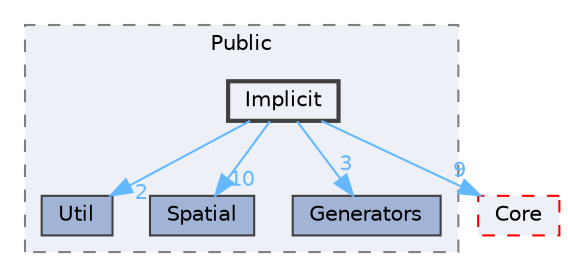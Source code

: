 digraph "Implicit"
{
 // INTERACTIVE_SVG=YES
 // LATEX_PDF_SIZE
  bgcolor="transparent";
  edge [fontname=Helvetica,fontsize=10,labelfontname=Helvetica,labelfontsize=10];
  node [fontname=Helvetica,fontsize=10,shape=box,height=0.2,width=0.4];
  compound=true
  subgraph clusterdir_0c0827902e2ee888b2900676fadb6dfe {
    graph [ bgcolor="#edf0f7", pencolor="grey50", label="Public", fontname=Helvetica,fontsize=10 style="filled,dashed", URL="dir_0c0827902e2ee888b2900676fadb6dfe.html",tooltip=""]
  dir_03beab7dd8778e6fad11d15fe8adabfd [label="Util", fillcolor="#a2b4d6", color="grey25", style="filled", URL="dir_03beab7dd8778e6fad11d15fe8adabfd.html",tooltip=""];
  dir_467488c315d2cb0e74ab1472ce60fa47 [label="Spatial", fillcolor="#a2b4d6", color="grey25", style="filled", URL="dir_467488c315d2cb0e74ab1472ce60fa47.html",tooltip=""];
  dir_b153c0451a433d54bc1242fe82e3da73 [label="Generators", fillcolor="#a2b4d6", color="grey25", style="filled", URL="dir_b153c0451a433d54bc1242fe82e3da73.html",tooltip=""];
  dir_d1ba184ad818cf52170784d7990c8c13 [label="Implicit", fillcolor="#edf0f7", color="grey25", style="filled,bold", URL="dir_d1ba184ad818cf52170784d7990c8c13.html",tooltip=""];
  }
  dir_0e6cddcc9caa1238c7f3774224afaa45 [label="Core", fillcolor="#edf0f7", color="red", style="filled,dashed", URL="dir_0e6cddcc9caa1238c7f3774224afaa45.html",tooltip=""];
  dir_d1ba184ad818cf52170784d7990c8c13->dir_03beab7dd8778e6fad11d15fe8adabfd [headlabel="2", labeldistance=1.5 headhref="dir_000485_001234.html" href="dir_000485_001234.html" color="steelblue1" fontcolor="steelblue1"];
  dir_d1ba184ad818cf52170784d7990c8c13->dir_0e6cddcc9caa1238c7f3774224afaa45 [headlabel="9", labeldistance=1.5 headhref="dir_000485_000266.html" href="dir_000485_000266.html" color="steelblue1" fontcolor="steelblue1"];
  dir_d1ba184ad818cf52170784d7990c8c13->dir_467488c315d2cb0e74ab1472ce60fa47 [headlabel="10", labeldistance=1.5 headhref="dir_000485_001129.html" href="dir_000485_001129.html" color="steelblue1" fontcolor="steelblue1"];
  dir_d1ba184ad818cf52170784d7990c8c13->dir_b153c0451a433d54bc1242fe82e3da73 [headlabel="3", labeldistance=1.5 headhref="dir_000485_000428.html" href="dir_000485_000428.html" color="steelblue1" fontcolor="steelblue1"];
}
